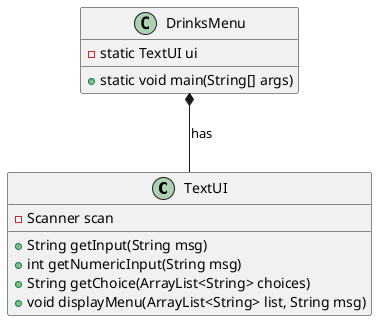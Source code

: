 @startuml

class TextUI {
- Scanner scan
' shows a message and returns the user's input as a String
+ String getInput(String msg)
' shows a message and returns the user's input as an integer
+ int getNumericInput(String msg)
' shows a message, lists the content of a list and returns the user's choice
+ String getChoice(ArrayList<String> choices)
' shows a message and lists the content of a list
+ void displayMenu(ArrayList<String> list, String msg)
}

class DrinksMenu {
- static TextUI ui
+ static void main(String[] args)
}
DrinksMenu *-- TextUI: has
@enduml